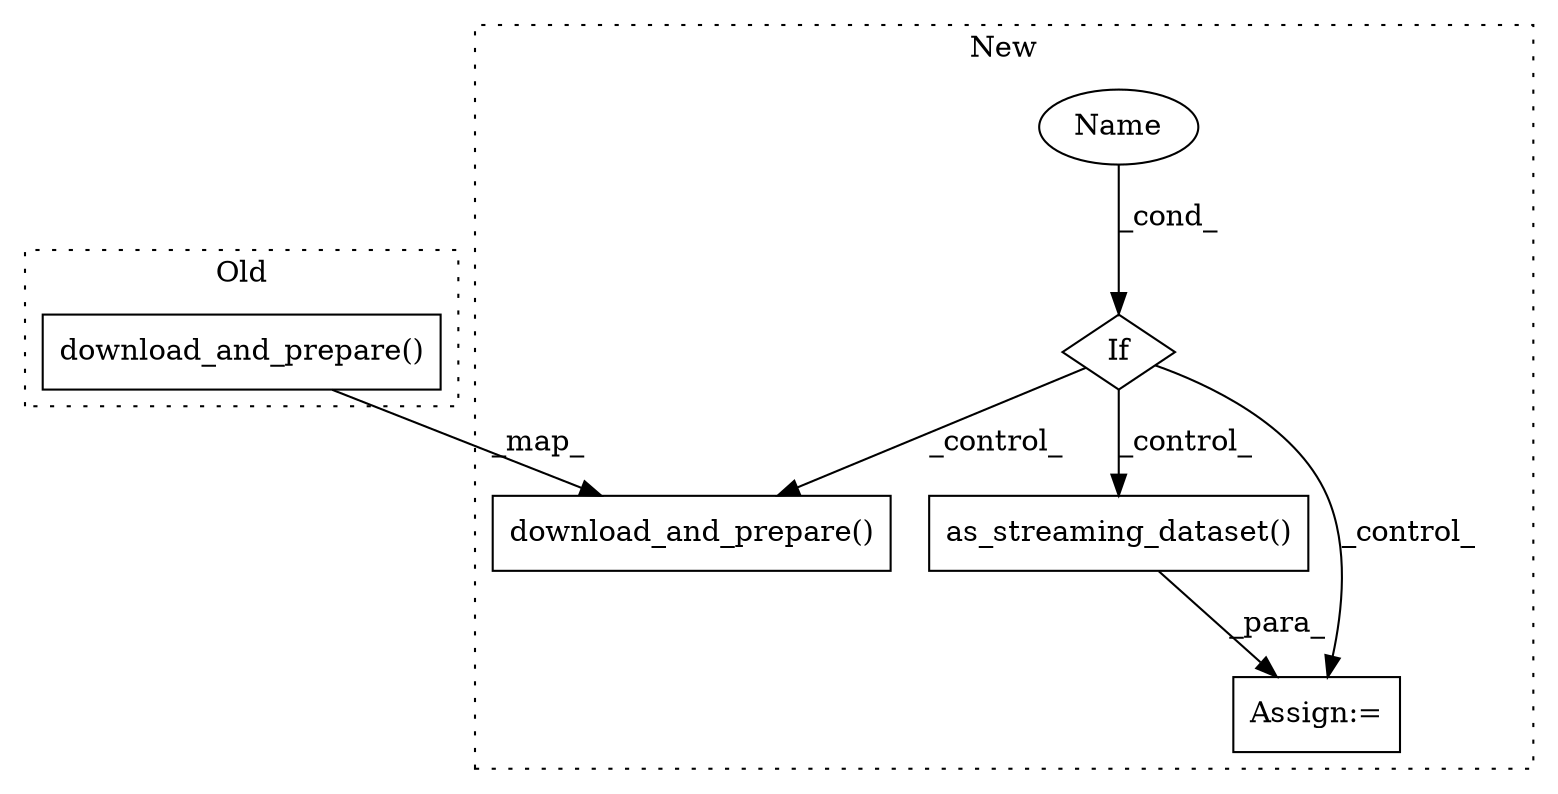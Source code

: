 digraph G {
subgraph cluster0 {
1 [label="download_and_prepare()" a="75" s="1408" l="306" shape="box"];
label = "Old";
style="dotted";
}
subgraph cluster1 {
2 [label="download_and_prepare()" a="75" s="1720" l="336" shape="box"];
3 [label="If" a="96" s="1384" l="3" shape="diamond"];
4 [label="as_streaming_dataset()" a="75" s="1425" l="51" shape="box"];
5 [label="Name" a="87" s="1387" l="14" shape="ellipse"];
6 [label="Assign:=" a="68" s="1422" l="3" shape="box"];
label = "New";
style="dotted";
}
1 -> 2 [label="_map_"];
3 -> 6 [label="_control_"];
3 -> 2 [label="_control_"];
3 -> 4 [label="_control_"];
4 -> 6 [label="_para_"];
5 -> 3 [label="_cond_"];
}